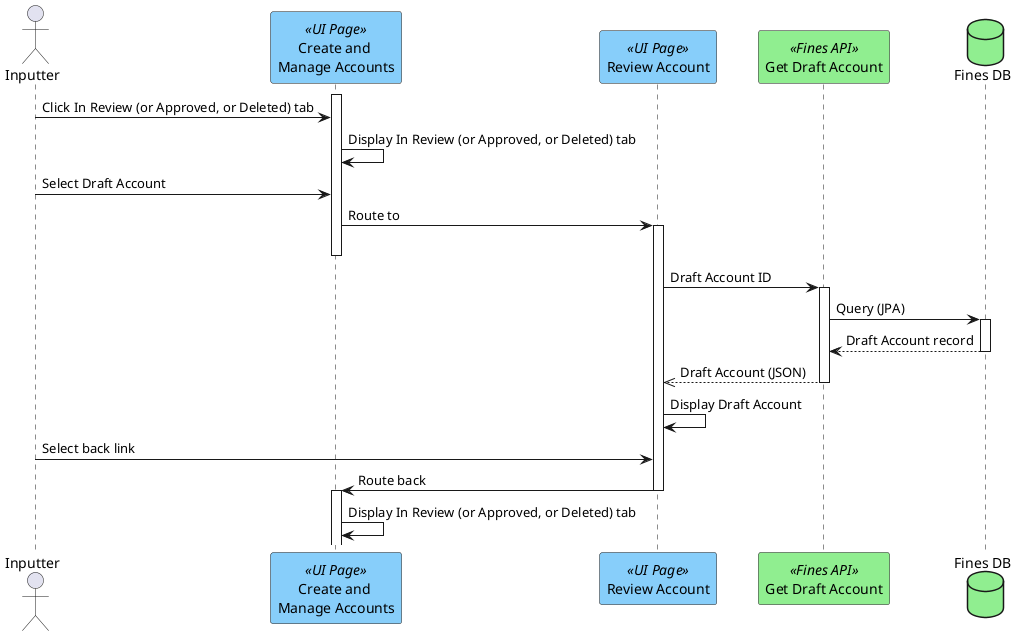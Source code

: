 @startuml
actor "Inputter" as user
participant "Create and \nManage Accounts" as page <<UI Page>> #lightskyblue
participant "Review Account" as review <<UI Page>> #lightskyblue
participant "Get Draft Account" as account <<Fines API>> #lightgreen
database "Fines DB" as db #lightgreen
activate page
user -> page : Click In Review (or Approved, or Deleted) tab
page -> page : Display In Review (or Approved, or Deleted) tab
user -> page : Select Draft Account
page -> review ++ : Route to
deactivate page
review -> account ++ : Draft Account ID
account -> db ++ : Query (JPA)
account <-- db -- : Draft Account record
review <<-- account -- : Draft Account (JSON)
review -> review : Display Draft Account
user -> review : Select back link
page <- review -- : Route back
activate page
page -> page : Display In Review (or Approved, or Deleted) tab
@enduml